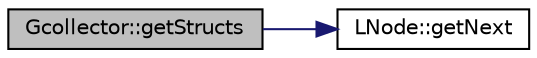 digraph "Gcollector::getStructs"
{
 // INTERACTIVE_SVG=YES
 // LATEX_PDF_SIZE
  edge [fontname="Helvetica",fontsize="10",labelfontname="Helvetica",labelfontsize="10"];
  node [fontname="Helvetica",fontsize="10",shape=record];
  rankdir="LR";
  Node1 [label="Gcollector::getStructs",height=0.2,width=0.4,color="black", fillcolor="grey75", style="filled", fontcolor="black",tooltip=" "];
  Node1 -> Node2 [color="midnightblue",fontsize="10",style="solid",fontname="Helvetica"];
  Node2 [label="LNode::getNext",height=0.2,width=0.4,color="black", fillcolor="white", style="filled",URL="$classLNode.html#ad910b1e5417b9e879e448d7d85976d46",tooltip=" "];
}
